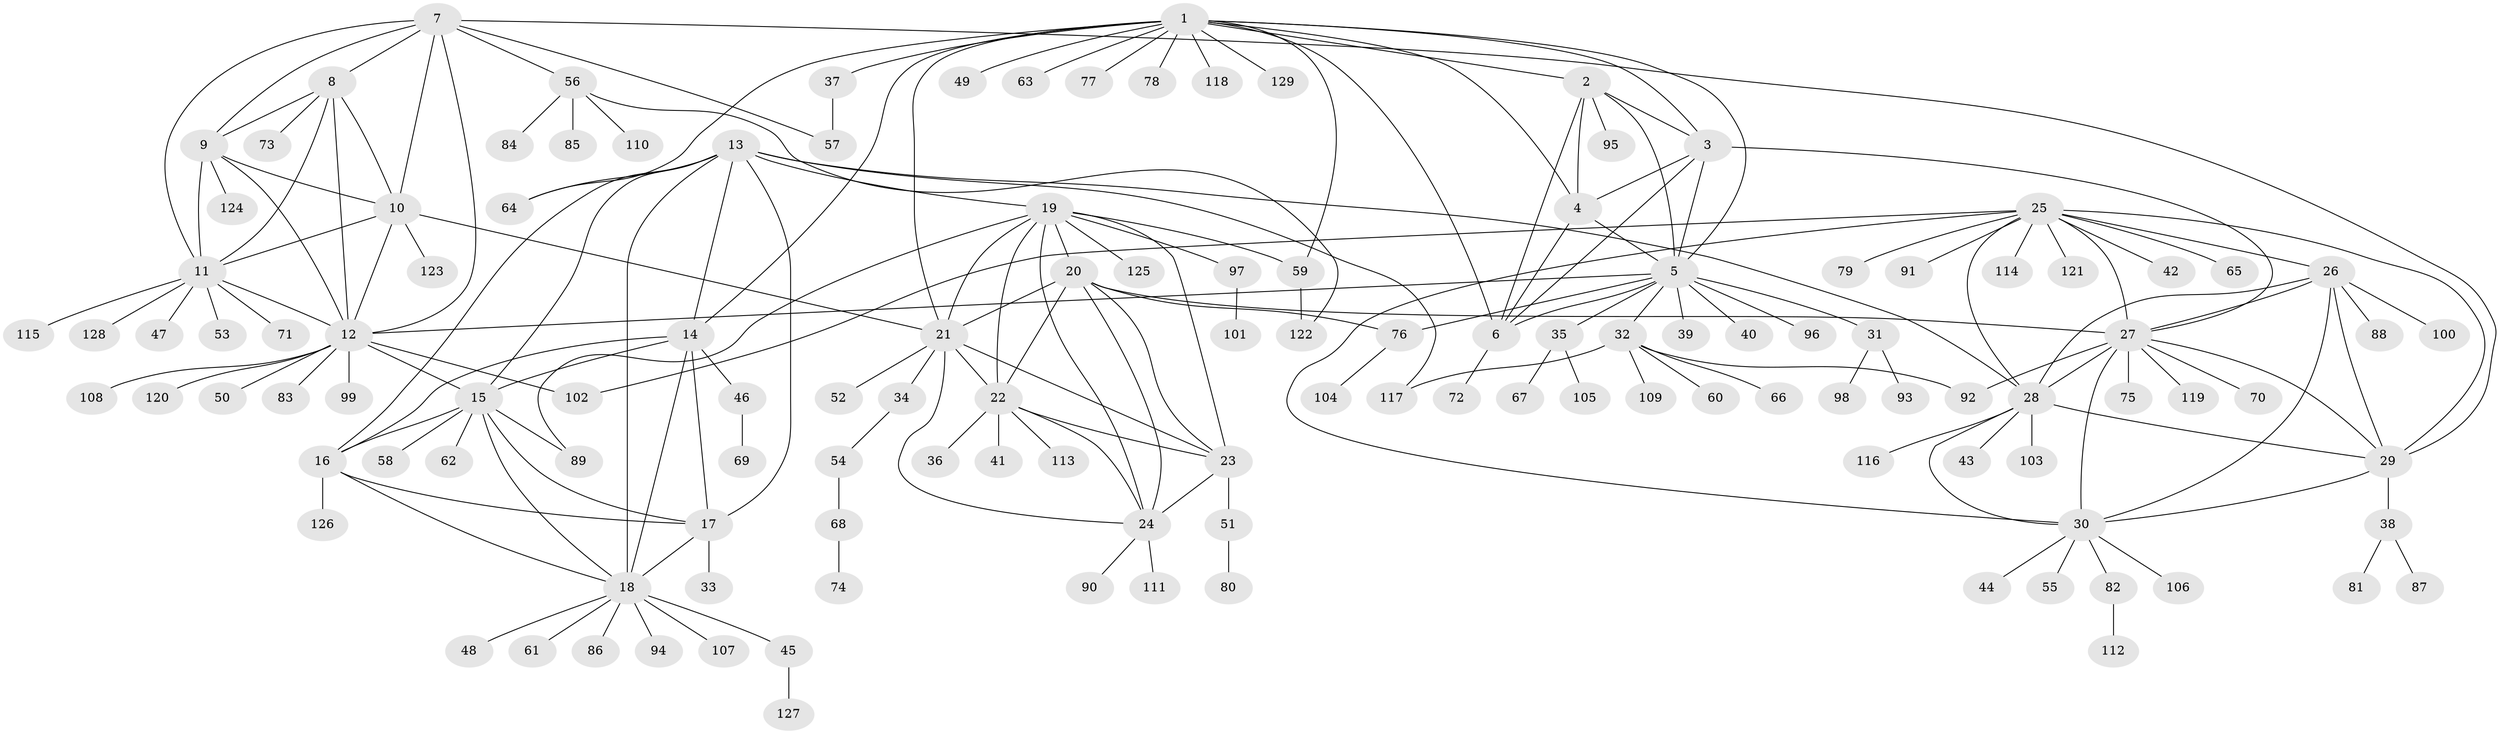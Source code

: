 // Generated by graph-tools (version 1.1) at 2025/50/03/09/25 03:50:34]
// undirected, 129 vertices, 193 edges
graph export_dot {
graph [start="1"]
  node [color=gray90,style=filled];
  1;
  2;
  3;
  4;
  5;
  6;
  7;
  8;
  9;
  10;
  11;
  12;
  13;
  14;
  15;
  16;
  17;
  18;
  19;
  20;
  21;
  22;
  23;
  24;
  25;
  26;
  27;
  28;
  29;
  30;
  31;
  32;
  33;
  34;
  35;
  36;
  37;
  38;
  39;
  40;
  41;
  42;
  43;
  44;
  45;
  46;
  47;
  48;
  49;
  50;
  51;
  52;
  53;
  54;
  55;
  56;
  57;
  58;
  59;
  60;
  61;
  62;
  63;
  64;
  65;
  66;
  67;
  68;
  69;
  70;
  71;
  72;
  73;
  74;
  75;
  76;
  77;
  78;
  79;
  80;
  81;
  82;
  83;
  84;
  85;
  86;
  87;
  88;
  89;
  90;
  91;
  92;
  93;
  94;
  95;
  96;
  97;
  98;
  99;
  100;
  101;
  102;
  103;
  104;
  105;
  106;
  107;
  108;
  109;
  110;
  111;
  112;
  113;
  114;
  115;
  116;
  117;
  118;
  119;
  120;
  121;
  122;
  123;
  124;
  125;
  126;
  127;
  128;
  129;
  1 -- 2;
  1 -- 3;
  1 -- 4;
  1 -- 5;
  1 -- 6;
  1 -- 14;
  1 -- 21;
  1 -- 37;
  1 -- 49;
  1 -- 59;
  1 -- 63;
  1 -- 64;
  1 -- 77;
  1 -- 78;
  1 -- 118;
  1 -- 129;
  2 -- 3;
  2 -- 4;
  2 -- 5;
  2 -- 6;
  2 -- 95;
  3 -- 4;
  3 -- 5;
  3 -- 6;
  3 -- 27;
  4 -- 5;
  4 -- 6;
  5 -- 6;
  5 -- 12;
  5 -- 31;
  5 -- 32;
  5 -- 35;
  5 -- 39;
  5 -- 40;
  5 -- 76;
  5 -- 96;
  6 -- 72;
  7 -- 8;
  7 -- 9;
  7 -- 10;
  7 -- 11;
  7 -- 12;
  7 -- 29;
  7 -- 56;
  7 -- 57;
  8 -- 9;
  8 -- 10;
  8 -- 11;
  8 -- 12;
  8 -- 73;
  9 -- 10;
  9 -- 11;
  9 -- 12;
  9 -- 124;
  10 -- 11;
  10 -- 12;
  10 -- 21;
  10 -- 123;
  11 -- 12;
  11 -- 47;
  11 -- 53;
  11 -- 71;
  11 -- 115;
  11 -- 128;
  12 -- 15;
  12 -- 50;
  12 -- 83;
  12 -- 99;
  12 -- 102;
  12 -- 108;
  12 -- 120;
  13 -- 14;
  13 -- 15;
  13 -- 16;
  13 -- 17;
  13 -- 18;
  13 -- 19;
  13 -- 28;
  13 -- 64;
  13 -- 117;
  14 -- 15;
  14 -- 16;
  14 -- 17;
  14 -- 18;
  14 -- 46;
  15 -- 16;
  15 -- 17;
  15 -- 18;
  15 -- 58;
  15 -- 62;
  15 -- 89;
  16 -- 17;
  16 -- 18;
  16 -- 126;
  17 -- 18;
  17 -- 33;
  18 -- 45;
  18 -- 48;
  18 -- 61;
  18 -- 86;
  18 -- 94;
  18 -- 107;
  19 -- 20;
  19 -- 21;
  19 -- 22;
  19 -- 23;
  19 -- 24;
  19 -- 59;
  19 -- 89;
  19 -- 97;
  19 -- 125;
  20 -- 21;
  20 -- 22;
  20 -- 23;
  20 -- 24;
  20 -- 27;
  20 -- 76;
  21 -- 22;
  21 -- 23;
  21 -- 24;
  21 -- 34;
  21 -- 52;
  22 -- 23;
  22 -- 24;
  22 -- 36;
  22 -- 41;
  22 -- 113;
  23 -- 24;
  23 -- 51;
  24 -- 90;
  24 -- 111;
  25 -- 26;
  25 -- 27;
  25 -- 28;
  25 -- 29;
  25 -- 30;
  25 -- 42;
  25 -- 65;
  25 -- 79;
  25 -- 91;
  25 -- 102;
  25 -- 114;
  25 -- 121;
  26 -- 27;
  26 -- 28;
  26 -- 29;
  26 -- 30;
  26 -- 88;
  26 -- 100;
  27 -- 28;
  27 -- 29;
  27 -- 30;
  27 -- 70;
  27 -- 75;
  27 -- 92;
  27 -- 119;
  28 -- 29;
  28 -- 30;
  28 -- 43;
  28 -- 103;
  28 -- 116;
  29 -- 30;
  29 -- 38;
  30 -- 44;
  30 -- 55;
  30 -- 82;
  30 -- 106;
  31 -- 93;
  31 -- 98;
  32 -- 60;
  32 -- 66;
  32 -- 92;
  32 -- 109;
  32 -- 117;
  34 -- 54;
  35 -- 67;
  35 -- 105;
  37 -- 57;
  38 -- 81;
  38 -- 87;
  45 -- 127;
  46 -- 69;
  51 -- 80;
  54 -- 68;
  56 -- 84;
  56 -- 85;
  56 -- 110;
  56 -- 122;
  59 -- 122;
  68 -- 74;
  76 -- 104;
  82 -- 112;
  97 -- 101;
}
